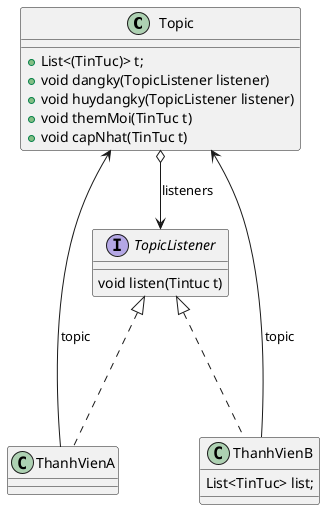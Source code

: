 @startuml
'https://plantuml.com/class-diagram
class Topic{
    +List<(TinTuc)> t;
    +void dangky(TopicListener listener)
    +void huydangky(TopicListener listener)
    +void themMoi(TinTuc t)
    +void capNhat(TinTuc t)
}
interface TopicListener{
    void listen(Tintuc t)
}
class ThanhVienA
class ThanhVienB{
    List<TinTuc> list;
}

TopicListener <|... ThanhVienA
TopicListener <|... ThanhVienB
Topic o--> TopicListener:listeners
ThanhVienA --> Topic:topic
ThanhVienB --> Topic:topic


@enduml
